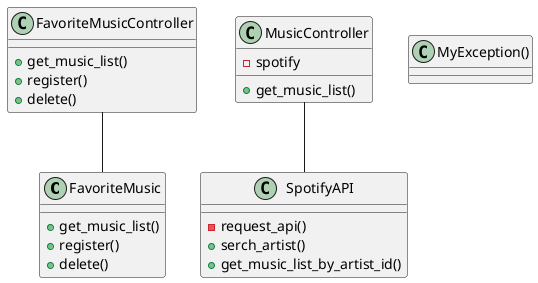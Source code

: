 @startuml musicexplorer_class_diagram

'favorite_musicsテーブルのモデルクラス
class FavoriteMusic{
    + get_music_list()
    + register()
    + delete()
}

'SportifyAPIと直接やりとりするクラス
class SpotifyAPI{
    - request_api()
    + serch_artist()
    + get_music_list_by_artist_id()
}

'楽曲取得時などにエントリーポイントから呼び出される
class MusicController{
    - spotify
    + get_music_list()
}

'お気に入り曲の管理時にエントリーポイントから呼び出される
class FavoriteMusicController{
    + get_music_list()
    + register()
    + delete()
}

'例外処理これでいいのか？
'いったん省略
class MyException(){

}

MusicController -- SpotifyAPI
FavoriteMusicController -- FavoriteMusic

@enduml